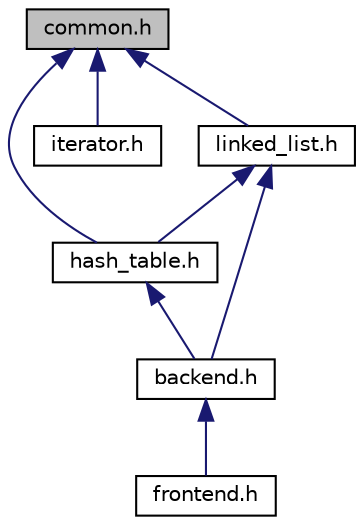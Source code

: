 digraph "common.h"
{
 // LATEX_PDF_SIZE
  edge [fontname="Helvetica",fontsize="10",labelfontname="Helvetica",labelfontsize="10"];
  node [fontname="Helvetica",fontsize="10",shape=record];
  Node1 [label="common.h",height=0.2,width=0.4,color="black", fillcolor="grey75", style="filled", fontcolor="black",tooltip="Simple structs and functions used across all of the hash_table, linked_list and iterator-files."];
  Node1 -> Node2 [dir="back",color="midnightblue",fontsize="10",style="solid",fontname="Helvetica"];
  Node2 [label="hash_table.h",height=0.2,width=0.4,color="black", fillcolor="white", style="filled",URL="$hash__table_8h.html",tooltip="Simple hash table that maps integer keys to string values."];
  Node2 -> Node3 [dir="back",color="midnightblue",fontsize="10",style="solid",fontname="Helvetica"];
  Node3 [label="backend.h",height=0.2,width=0.4,color="black", fillcolor="white", style="filled",URL="$backend_8h.html",tooltip="Backend functions for a functioning database (e.g. to be used by a store)"];
  Node3 -> Node4 [dir="back",color="midnightblue",fontsize="10",style="solid",fontname="Helvetica"];
  Node4 [label="frontend.h",height=0.2,width=0.4,color="black", fillcolor="white", style="filled",URL="$frontend_8h.html",tooltip="Frontend functions for a functioning database (e.g. to be used by a store)"];
  Node1 -> Node5 [dir="back",color="midnightblue",fontsize="10",style="solid",fontname="Helvetica"];
  Node5 [label="iterator.h",height=0.2,width=0.4,color="black", fillcolor="white", style="filled",URL="$iterator_8h.html",tooltip="Simple iterator used as a pointer on linked lists."];
  Node1 -> Node6 [dir="back",color="midnightblue",fontsize="10",style="solid",fontname="Helvetica"];
  Node6 [label="linked_list.h",height=0.2,width=0.4,color="black", fillcolor="white", style="filled",URL="$linked__list_8h.html",tooltip="Simple linked list that lists integer values and connect them in the way of a linked structure."];
  Node6 -> Node3 [dir="back",color="midnightblue",fontsize="10",style="solid",fontname="Helvetica"];
  Node6 -> Node2 [dir="back",color="midnightblue",fontsize="10",style="solid",fontname="Helvetica"];
}
